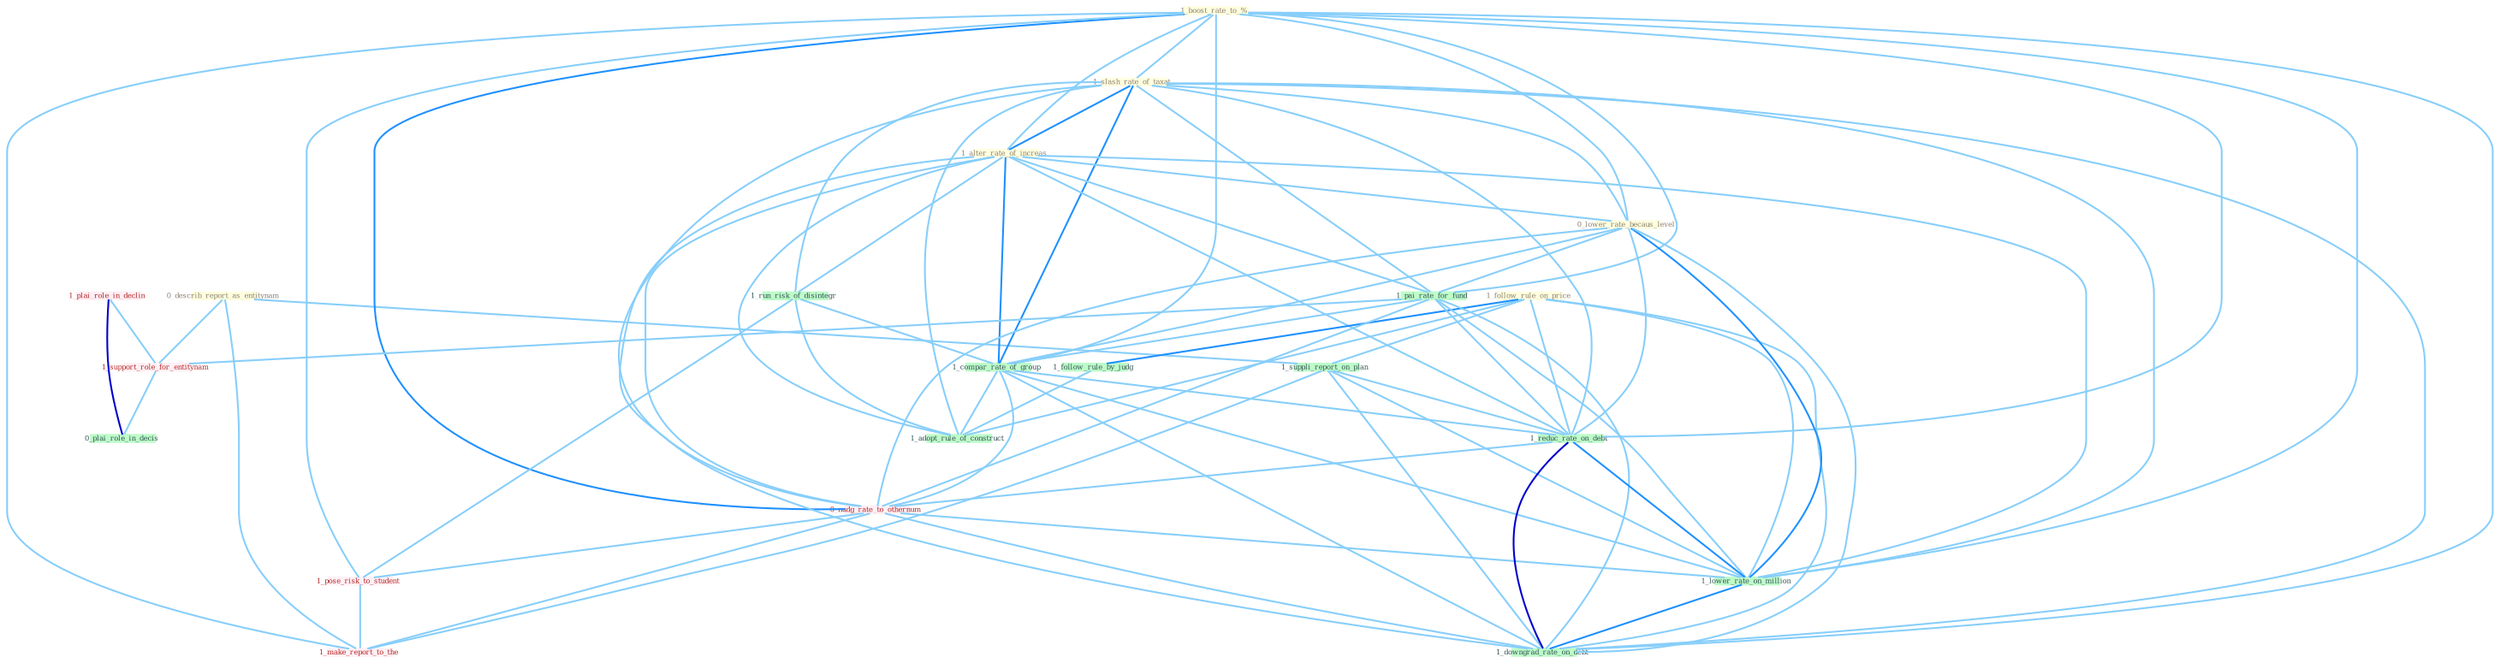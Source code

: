 Graph G{ 
    node
    [shape=polygon,style=filled,width=.5,height=.06,color="#BDFCC9",fixedsize=true,fontsize=4,
    fontcolor="#2f4f4f"];
    {node
    [color="#ffffe0", fontcolor="#8b7d6b"] "0_describ_report_as_entitynam " "1_boost_rate_to_% " "1_slash_rate_of_taxat " "1_alter_rate_of_increas " "1_follow_rule_on_price " "0_lower_rate_becaus_level "}
{node [color="#fff0f5", fontcolor="#b22222"] "1_plai_role_in_declin " "0_nudg_rate_to_othernum " "1_support_role_for_entitynam " "1_pose_risk_to_student " "1_make_report_to_the "}
edge [color="#B0E2FF"];

	"0_describ_report_as_entitynam " -- "1_suppli_report_on_plan " [w="1", color="#87cefa" ];
	"0_describ_report_as_entitynam " -- "1_support_role_for_entitynam " [w="1", color="#87cefa" ];
	"0_describ_report_as_entitynam " -- "1_make_report_to_the " [w="1", color="#87cefa" ];
	"1_boost_rate_to_% " -- "1_slash_rate_of_taxat " [w="1", color="#87cefa" ];
	"1_boost_rate_to_% " -- "1_alter_rate_of_increas " [w="1", color="#87cefa" ];
	"1_boost_rate_to_% " -- "0_lower_rate_becaus_level " [w="1", color="#87cefa" ];
	"1_boost_rate_to_% " -- "1_pai_rate_for_fund " [w="1", color="#87cefa" ];
	"1_boost_rate_to_% " -- "1_compar_rate_of_group " [w="1", color="#87cefa" ];
	"1_boost_rate_to_% " -- "1_reduc_rate_on_debt " [w="1", color="#87cefa" ];
	"1_boost_rate_to_% " -- "0_nudg_rate_to_othernum " [w="2", color="#1e90ff" , len=0.8];
	"1_boost_rate_to_% " -- "1_pose_risk_to_student " [w="1", color="#87cefa" ];
	"1_boost_rate_to_% " -- "1_lower_rate_on_million " [w="1", color="#87cefa" ];
	"1_boost_rate_to_% " -- "1_downgrad_rate_on_debt " [w="1", color="#87cefa" ];
	"1_boost_rate_to_% " -- "1_make_report_to_the " [w="1", color="#87cefa" ];
	"1_slash_rate_of_taxat " -- "1_alter_rate_of_increas " [w="2", color="#1e90ff" , len=0.8];
	"1_slash_rate_of_taxat " -- "0_lower_rate_becaus_level " [w="1", color="#87cefa" ];
	"1_slash_rate_of_taxat " -- "1_run_risk_of_disintegr " [w="1", color="#87cefa" ];
	"1_slash_rate_of_taxat " -- "1_pai_rate_for_fund " [w="1", color="#87cefa" ];
	"1_slash_rate_of_taxat " -- "1_compar_rate_of_group " [w="2", color="#1e90ff" , len=0.8];
	"1_slash_rate_of_taxat " -- "1_reduc_rate_on_debt " [w="1", color="#87cefa" ];
	"1_slash_rate_of_taxat " -- "0_nudg_rate_to_othernum " [w="1", color="#87cefa" ];
	"1_slash_rate_of_taxat " -- "1_adopt_rule_of_construct " [w="1", color="#87cefa" ];
	"1_slash_rate_of_taxat " -- "1_lower_rate_on_million " [w="1", color="#87cefa" ];
	"1_slash_rate_of_taxat " -- "1_downgrad_rate_on_debt " [w="1", color="#87cefa" ];
	"1_alter_rate_of_increas " -- "0_lower_rate_becaus_level " [w="1", color="#87cefa" ];
	"1_alter_rate_of_increas " -- "1_run_risk_of_disintegr " [w="1", color="#87cefa" ];
	"1_alter_rate_of_increas " -- "1_pai_rate_for_fund " [w="1", color="#87cefa" ];
	"1_alter_rate_of_increas " -- "1_compar_rate_of_group " [w="2", color="#1e90ff" , len=0.8];
	"1_alter_rate_of_increas " -- "1_reduc_rate_on_debt " [w="1", color="#87cefa" ];
	"1_alter_rate_of_increas " -- "0_nudg_rate_to_othernum " [w="1", color="#87cefa" ];
	"1_alter_rate_of_increas " -- "1_adopt_rule_of_construct " [w="1", color="#87cefa" ];
	"1_alter_rate_of_increas " -- "1_lower_rate_on_million " [w="1", color="#87cefa" ];
	"1_alter_rate_of_increas " -- "1_downgrad_rate_on_debt " [w="1", color="#87cefa" ];
	"1_follow_rule_on_price " -- "1_suppli_report_on_plan " [w="1", color="#87cefa" ];
	"1_follow_rule_on_price " -- "1_follow_rule_by_judg " [w="2", color="#1e90ff" , len=0.8];
	"1_follow_rule_on_price " -- "1_reduc_rate_on_debt " [w="1", color="#87cefa" ];
	"1_follow_rule_on_price " -- "1_adopt_rule_of_construct " [w="1", color="#87cefa" ];
	"1_follow_rule_on_price " -- "1_lower_rate_on_million " [w="1", color="#87cefa" ];
	"1_follow_rule_on_price " -- "1_downgrad_rate_on_debt " [w="1", color="#87cefa" ];
	"0_lower_rate_becaus_level " -- "1_pai_rate_for_fund " [w="1", color="#87cefa" ];
	"0_lower_rate_becaus_level " -- "1_compar_rate_of_group " [w="1", color="#87cefa" ];
	"0_lower_rate_becaus_level " -- "1_reduc_rate_on_debt " [w="1", color="#87cefa" ];
	"0_lower_rate_becaus_level " -- "0_nudg_rate_to_othernum " [w="1", color="#87cefa" ];
	"0_lower_rate_becaus_level " -- "1_lower_rate_on_million " [w="2", color="#1e90ff" , len=0.8];
	"0_lower_rate_becaus_level " -- "1_downgrad_rate_on_debt " [w="1", color="#87cefa" ];
	"1_run_risk_of_disintegr " -- "1_compar_rate_of_group " [w="1", color="#87cefa" ];
	"1_run_risk_of_disintegr " -- "1_pose_risk_to_student " [w="1", color="#87cefa" ];
	"1_run_risk_of_disintegr " -- "1_adopt_rule_of_construct " [w="1", color="#87cefa" ];
	"1_plai_role_in_declin " -- "1_support_role_for_entitynam " [w="1", color="#87cefa" ];
	"1_plai_role_in_declin " -- "0_plai_role_in_decis " [w="3", color="#0000cd" , len=0.6];
	"1_suppli_report_on_plan " -- "1_reduc_rate_on_debt " [w="1", color="#87cefa" ];
	"1_suppli_report_on_plan " -- "1_lower_rate_on_million " [w="1", color="#87cefa" ];
	"1_suppli_report_on_plan " -- "1_downgrad_rate_on_debt " [w="1", color="#87cefa" ];
	"1_suppli_report_on_plan " -- "1_make_report_to_the " [w="1", color="#87cefa" ];
	"1_pai_rate_for_fund " -- "1_compar_rate_of_group " [w="1", color="#87cefa" ];
	"1_pai_rate_for_fund " -- "1_reduc_rate_on_debt " [w="1", color="#87cefa" ];
	"1_pai_rate_for_fund " -- "0_nudg_rate_to_othernum " [w="1", color="#87cefa" ];
	"1_pai_rate_for_fund " -- "1_support_role_for_entitynam " [w="1", color="#87cefa" ];
	"1_pai_rate_for_fund " -- "1_lower_rate_on_million " [w="1", color="#87cefa" ];
	"1_pai_rate_for_fund " -- "1_downgrad_rate_on_debt " [w="1", color="#87cefa" ];
	"1_follow_rule_by_judg " -- "1_adopt_rule_of_construct " [w="1", color="#87cefa" ];
	"1_compar_rate_of_group " -- "1_reduc_rate_on_debt " [w="1", color="#87cefa" ];
	"1_compar_rate_of_group " -- "0_nudg_rate_to_othernum " [w="1", color="#87cefa" ];
	"1_compar_rate_of_group " -- "1_adopt_rule_of_construct " [w="1", color="#87cefa" ];
	"1_compar_rate_of_group " -- "1_lower_rate_on_million " [w="1", color="#87cefa" ];
	"1_compar_rate_of_group " -- "1_downgrad_rate_on_debt " [w="1", color="#87cefa" ];
	"1_reduc_rate_on_debt " -- "0_nudg_rate_to_othernum " [w="1", color="#87cefa" ];
	"1_reduc_rate_on_debt " -- "1_lower_rate_on_million " [w="2", color="#1e90ff" , len=0.8];
	"1_reduc_rate_on_debt " -- "1_downgrad_rate_on_debt " [w="3", color="#0000cd" , len=0.6];
	"0_nudg_rate_to_othernum " -- "1_pose_risk_to_student " [w="1", color="#87cefa" ];
	"0_nudg_rate_to_othernum " -- "1_lower_rate_on_million " [w="1", color="#87cefa" ];
	"0_nudg_rate_to_othernum " -- "1_downgrad_rate_on_debt " [w="1", color="#87cefa" ];
	"0_nudg_rate_to_othernum " -- "1_make_report_to_the " [w="1", color="#87cefa" ];
	"1_support_role_for_entitynam " -- "0_plai_role_in_decis " [w="1", color="#87cefa" ];
	"1_pose_risk_to_student " -- "1_make_report_to_the " [w="1", color="#87cefa" ];
	"1_lower_rate_on_million " -- "1_downgrad_rate_on_debt " [w="2", color="#1e90ff" , len=0.8];
}